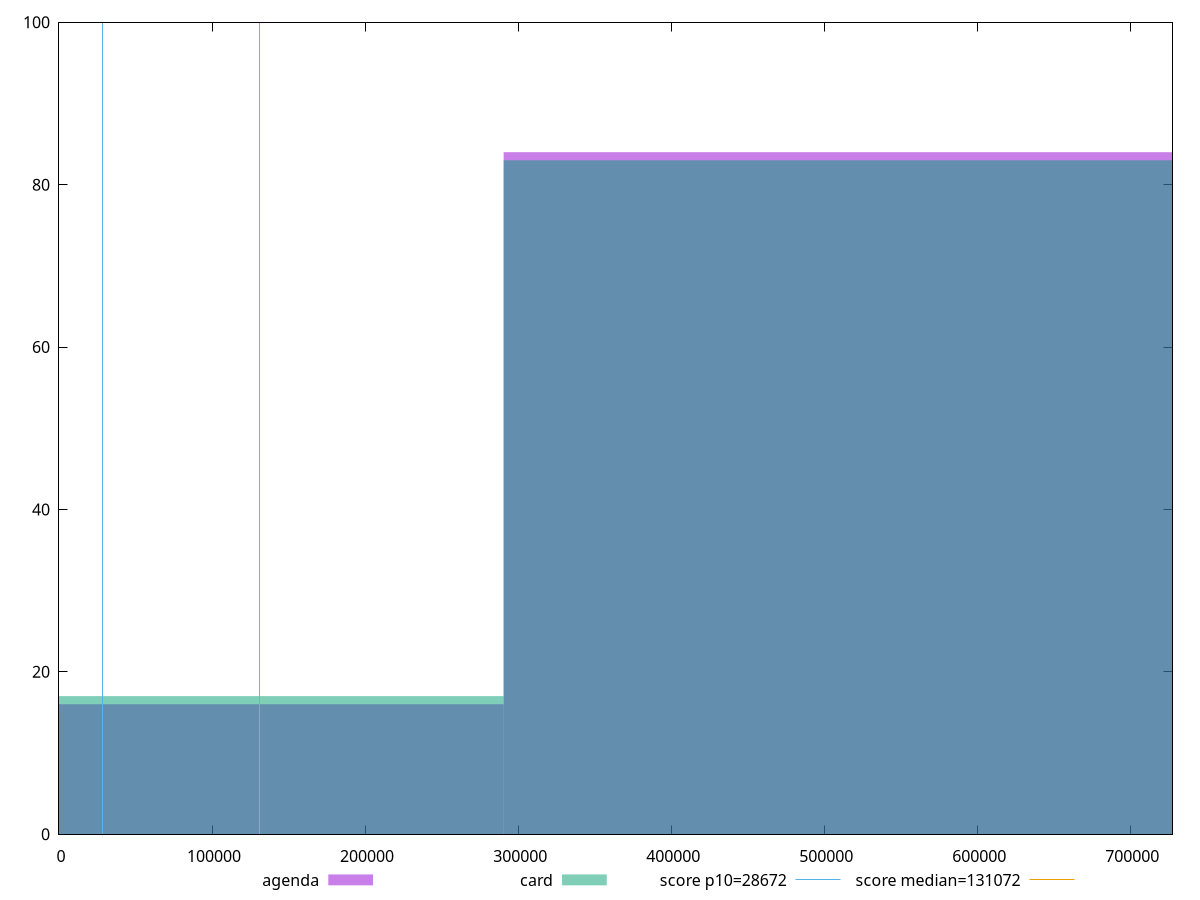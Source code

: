 reset

$agenda <<EOF
581039.6014785724 84
0 16
EOF

$card <<EOF
581039.6014785724 83
0 17
EOF

set key outside below
set boxwidth 581039.6014785724
set xrange [0:727521.8476388889]
set yrange [0:100]
set trange [0:100]
set style fill transparent solid 0.5 noborder

set parametric
set terminal svg size 640, 500 enhanced background rgb 'white'
set output "reports/report_00028_2021-02-24T12-49-42.674Z/uses-long-cache-ttl/comparison/histogram/1_vs_2.svg"

plot $agenda title "agenda" with boxes, \
     $card title "card" with boxes, \
     28672,t title "score p10=28672", \
     131072,t title "score median=131072"

reset

